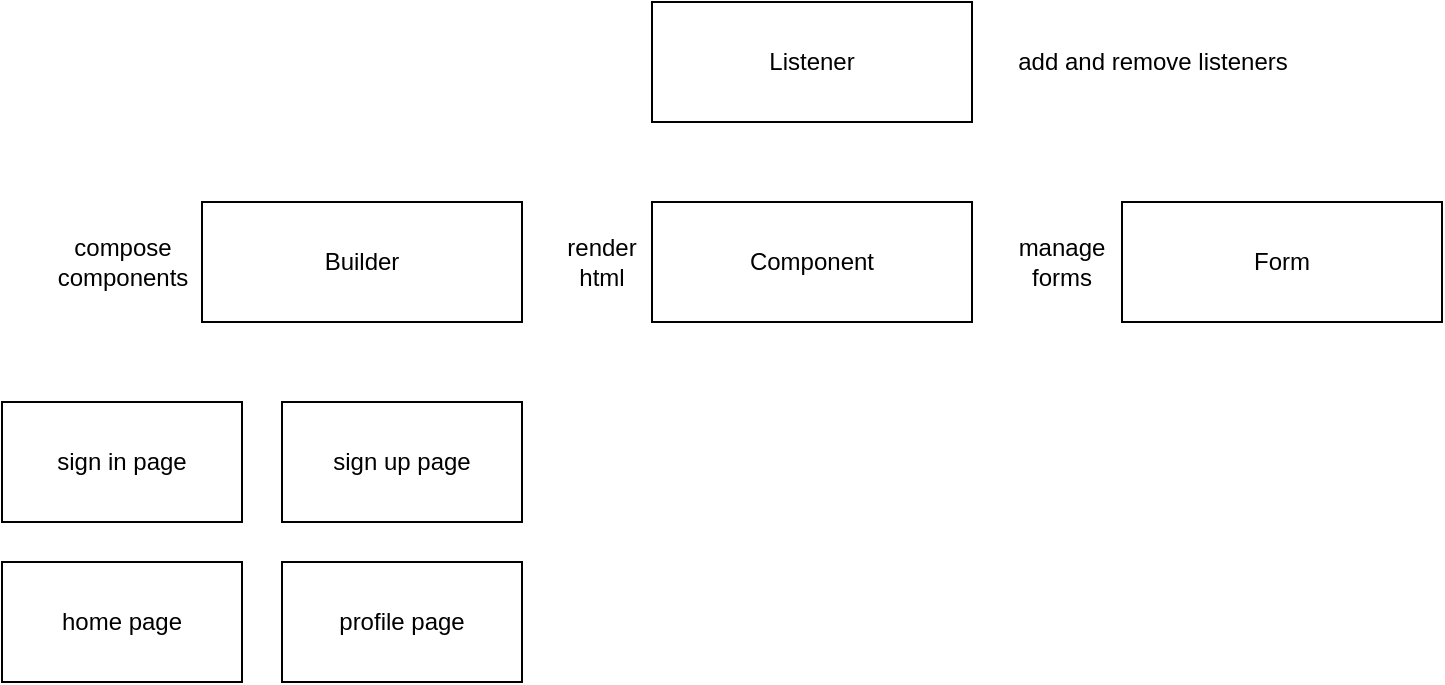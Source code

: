 <mxfile version="15.9.6" type="device"><diagram id="L_ztijq9Mat4_COSgfRX" name="Page-1"><mxGraphModel dx="1422" dy="737" grid="1" gridSize="10" guides="1" tooltips="1" connect="1" arrows="1" fold="1" page="1" pageScale="1" pageWidth="850" pageHeight="1100" math="0" shadow="0"><root><mxCell id="0"/><mxCell id="1" parent="0"/><mxCell id="G8DDOc26hdJhuJd831Ik-1" value="Listener" style="rounded=0;whiteSpace=wrap;html=1;fillColor=none;" vertex="1" parent="1"><mxGeometry x="345" y="40" width="160" height="60" as="geometry"/></mxCell><mxCell id="G8DDOc26hdJhuJd831Ik-2" value="Component" style="rounded=0;whiteSpace=wrap;html=1;fillColor=none;" vertex="1" parent="1"><mxGeometry x="345" y="140" width="160" height="60" as="geometry"/></mxCell><mxCell id="G8DDOc26hdJhuJd831Ik-4" value="Builder" style="rounded=0;whiteSpace=wrap;html=1;fillColor=none;" vertex="1" parent="1"><mxGeometry x="120" y="140" width="160" height="60" as="geometry"/></mxCell><mxCell id="G8DDOc26hdJhuJd831Ik-5" value="compose &lt;br&gt;components" style="text;html=1;align=center;verticalAlign=middle;resizable=0;points=[];autosize=1;strokeColor=none;fillColor=none;" vertex="1" parent="1"><mxGeometry x="40" y="155" width="80" height="30" as="geometry"/></mxCell><mxCell id="G8DDOc26hdJhuJd831Ik-6" value="render html" style="text;html=1;strokeColor=none;fillColor=none;align=center;verticalAlign=middle;whiteSpace=wrap;rounded=0;" vertex="1" parent="1"><mxGeometry x="290" y="155" width="60" height="30" as="geometry"/></mxCell><mxCell id="G8DDOc26hdJhuJd831Ik-7" value="sign in page" style="rounded=0;whiteSpace=wrap;html=1;fillColor=none;" vertex="1" parent="1"><mxGeometry x="20" y="240" width="120" height="60" as="geometry"/></mxCell><mxCell id="G8DDOc26hdJhuJd831Ik-8" value="sign up page" style="rounded=0;whiteSpace=wrap;html=1;fillColor=none;" vertex="1" parent="1"><mxGeometry x="160" y="240" width="120" height="60" as="geometry"/></mxCell><mxCell id="G8DDOc26hdJhuJd831Ik-10" value="home page" style="rounded=0;whiteSpace=wrap;html=1;fillColor=none;" vertex="1" parent="1"><mxGeometry x="20" y="320" width="120" height="60" as="geometry"/></mxCell><mxCell id="G8DDOc26hdJhuJd831Ik-11" value="profile page" style="rounded=0;whiteSpace=wrap;html=1;fillColor=none;" vertex="1" parent="1"><mxGeometry x="160" y="320" width="120" height="60" as="geometry"/></mxCell><mxCell id="G8DDOc26hdJhuJd831Ik-12" value="Form" style="whiteSpace=wrap;html=1;fillColor=none;" vertex="1" parent="1"><mxGeometry x="580" y="140" width="160" height="60" as="geometry"/></mxCell><mxCell id="G8DDOc26hdJhuJd831Ik-13" value="manage forms" style="text;html=1;strokeColor=none;fillColor=none;align=center;verticalAlign=middle;whiteSpace=wrap;rounded=0;" vertex="1" parent="1"><mxGeometry x="520" y="155" width="60" height="30" as="geometry"/></mxCell><mxCell id="G8DDOc26hdJhuJd831Ik-14" value="add and remove listeners&lt;br&gt;" style="text;html=1;align=center;verticalAlign=middle;resizable=0;points=[];autosize=1;strokeColor=none;fillColor=none;" vertex="1" parent="1"><mxGeometry x="520" y="60" width="150" height="20" as="geometry"/></mxCell></root></mxGraphModel></diagram></mxfile>